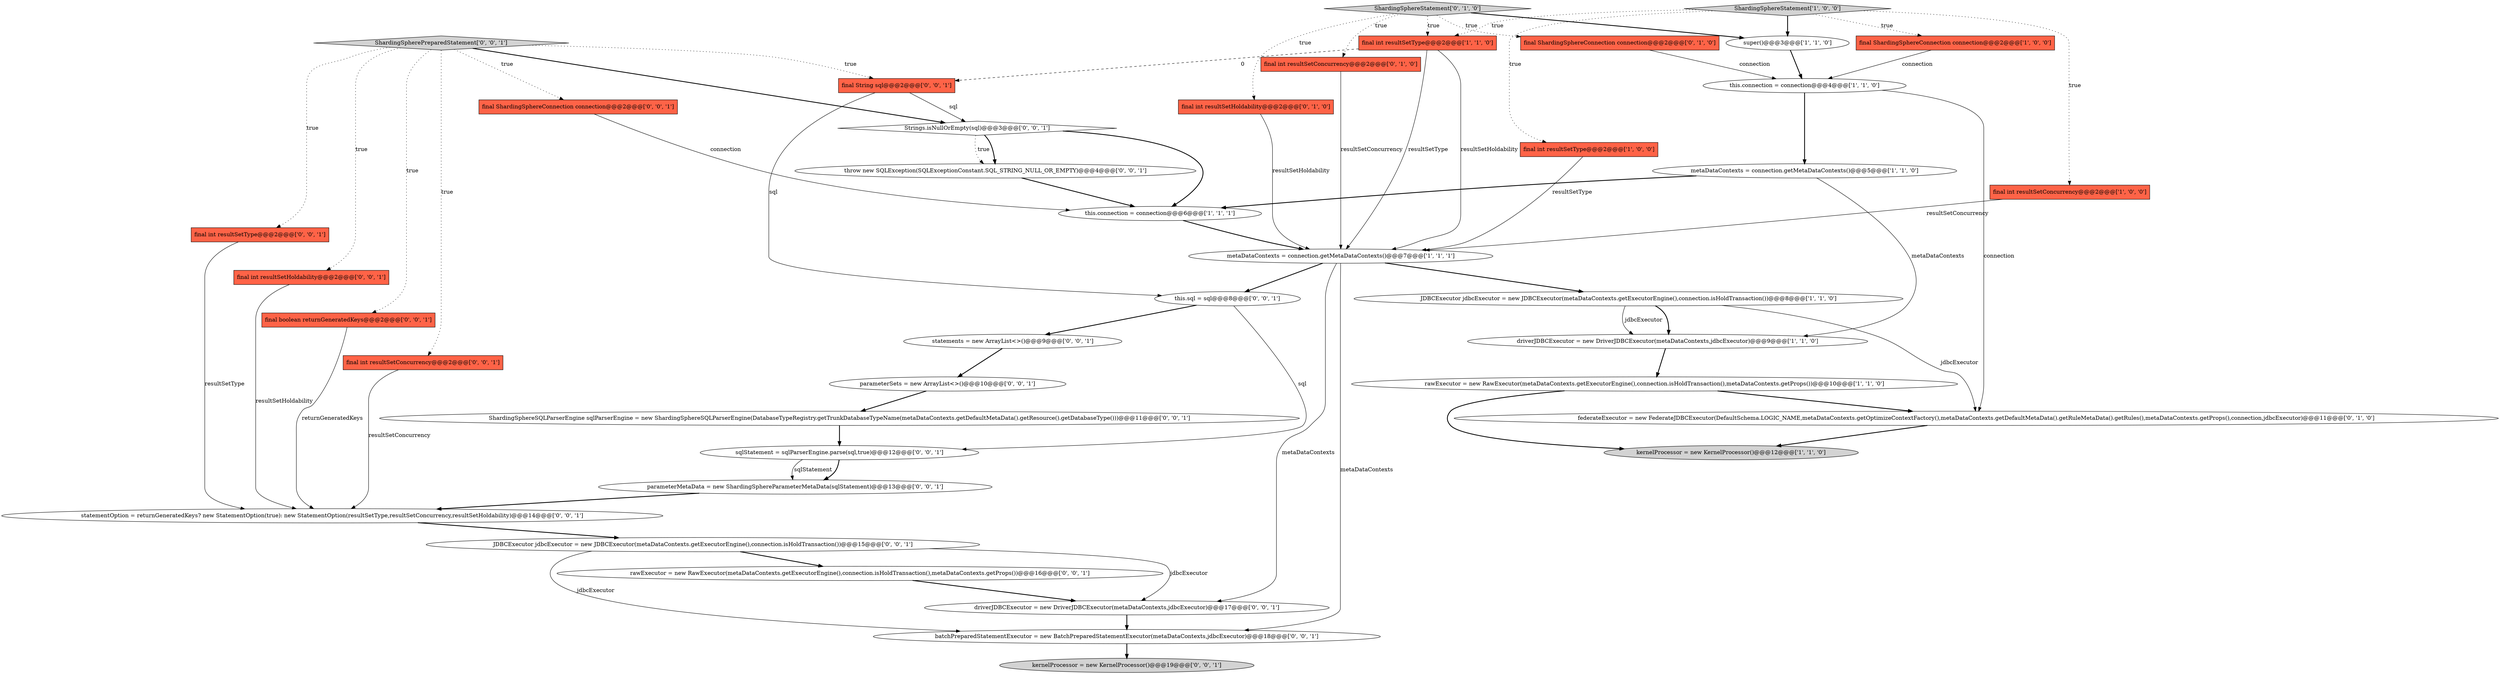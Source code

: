 digraph {
17 [style = filled, label = "final ShardingSphereConnection connection@@@2@@@['0', '1', '0']", fillcolor = tomato, shape = box image = "AAA0AAABBB2BBB"];
19 [style = filled, label = "final ShardingSphereConnection connection@@@2@@@['0', '0', '1']", fillcolor = tomato, shape = box image = "AAA0AAABBB3BBB"];
37 [style = filled, label = "batchPreparedStatementExecutor = new BatchPreparedStatementExecutor(metaDataContexts,jdbcExecutor)@@@18@@@['0', '0', '1']", fillcolor = white, shape = ellipse image = "AAA0AAABBB3BBB"];
14 [style = filled, label = "ShardingSphereStatement['0', '1', '0']", fillcolor = lightgray, shape = diamond image = "AAA0AAABBB2BBB"];
22 [style = filled, label = "this.sql = sql@@@8@@@['0', '0', '1']", fillcolor = white, shape = ellipse image = "AAA0AAABBB3BBB"];
25 [style = filled, label = "ShardingSpherePreparedStatement['0', '0', '1']", fillcolor = lightgray, shape = diamond image = "AAA0AAABBB3BBB"];
36 [style = filled, label = "sqlStatement = sqlParserEngine.parse(sql,true)@@@12@@@['0', '0', '1']", fillcolor = white, shape = ellipse image = "AAA0AAABBB3BBB"];
0 [style = filled, label = "final int resultSetType@@@2@@@['1', '0', '0']", fillcolor = tomato, shape = box image = "AAA0AAABBB1BBB"];
18 [style = filled, label = "federateExecutor = new FederateJDBCExecutor(DefaultSchema.LOGIC_NAME,metaDataContexts.getOptimizeContextFactory(),metaDataContexts.getDefaultMetaData().getRuleMetaData().getRules(),metaDataContexts.getProps(),connection,jdbcExecutor)@@@11@@@['0', '1', '0']", fillcolor = white, shape = ellipse image = "AAA1AAABBB2BBB"];
15 [style = filled, label = "final int resultSetConcurrency@@@2@@@['0', '1', '0']", fillcolor = tomato, shape = box image = "AAA0AAABBB2BBB"];
31 [style = filled, label = "parameterMetaData = new ShardingSphereParameterMetaData(sqlStatement)@@@13@@@['0', '0', '1']", fillcolor = white, shape = ellipse image = "AAA0AAABBB3BBB"];
26 [style = filled, label = "kernelProcessor = new KernelProcessor()@@@19@@@['0', '0', '1']", fillcolor = lightgray, shape = ellipse image = "AAA0AAABBB3BBB"];
28 [style = filled, label = "rawExecutor = new RawExecutor(metaDataContexts.getExecutorEngine(),connection.isHoldTransaction(),metaDataContexts.getProps())@@@16@@@['0', '0', '1']", fillcolor = white, shape = ellipse image = "AAA0AAABBB3BBB"];
23 [style = filled, label = "statements = new ArrayList<>()@@@9@@@['0', '0', '1']", fillcolor = white, shape = ellipse image = "AAA0AAABBB3BBB"];
24 [style = filled, label = "throw new SQLException(SQLExceptionConstant.SQL_STRING_NULL_OR_EMPTY)@@@4@@@['0', '0', '1']", fillcolor = white, shape = ellipse image = "AAA0AAABBB3BBB"];
5 [style = filled, label = "kernelProcessor = new KernelProcessor()@@@12@@@['1', '1', '0']", fillcolor = lightgray, shape = ellipse image = "AAA0AAABBB1BBB"];
20 [style = filled, label = "statementOption = returnGeneratedKeys? new StatementOption(true): new StatementOption(resultSetType,resultSetConcurrency,resultSetHoldability)@@@14@@@['0', '0', '1']", fillcolor = white, shape = ellipse image = "AAA0AAABBB3BBB"];
33 [style = filled, label = "JDBCExecutor jdbcExecutor = new JDBCExecutor(metaDataContexts.getExecutorEngine(),connection.isHoldTransaction())@@@15@@@['0', '0', '1']", fillcolor = white, shape = ellipse image = "AAA0AAABBB3BBB"];
13 [style = filled, label = "driverJDBCExecutor = new DriverJDBCExecutor(metaDataContexts,jdbcExecutor)@@@9@@@['1', '1', '0']", fillcolor = white, shape = ellipse image = "AAA0AAABBB1BBB"];
34 [style = filled, label = "final int resultSetType@@@2@@@['0', '0', '1']", fillcolor = tomato, shape = box image = "AAA0AAABBB3BBB"];
7 [style = filled, label = "rawExecutor = new RawExecutor(metaDataContexts.getExecutorEngine(),connection.isHoldTransaction(),metaDataContexts.getProps())@@@10@@@['1', '1', '0']", fillcolor = white, shape = ellipse image = "AAA0AAABBB1BBB"];
4 [style = filled, label = "final int resultSetConcurrency@@@2@@@['1', '0', '0']", fillcolor = tomato, shape = box image = "AAA0AAABBB1BBB"];
39 [style = filled, label = "final String sql@@@2@@@['0', '0', '1']", fillcolor = tomato, shape = box image = "AAA0AAABBB3BBB"];
30 [style = filled, label = "ShardingSphereSQLParserEngine sqlParserEngine = new ShardingSphereSQLParserEngine(DatabaseTypeRegistry.getTrunkDatabaseTypeName(metaDataContexts.getDefaultMetaData().getResource().getDatabaseType()))@@@11@@@['0', '0', '1']", fillcolor = white, shape = ellipse image = "AAA0AAABBB3BBB"];
16 [style = filled, label = "final int resultSetHoldability@@@2@@@['0', '1', '0']", fillcolor = tomato, shape = box image = "AAA0AAABBB2BBB"];
2 [style = filled, label = "this.connection = connection@@@6@@@['1', '1', '1']", fillcolor = white, shape = ellipse image = "AAA0AAABBB1BBB"];
27 [style = filled, label = "parameterSets = new ArrayList<>()@@@10@@@['0', '0', '1']", fillcolor = white, shape = ellipse image = "AAA0AAABBB3BBB"];
35 [style = filled, label = "driverJDBCExecutor = new DriverJDBCExecutor(metaDataContexts,jdbcExecutor)@@@17@@@['0', '0', '1']", fillcolor = white, shape = ellipse image = "AAA0AAABBB3BBB"];
21 [style = filled, label = "Strings.isNullOrEmpty(sql)@@@3@@@['0', '0', '1']", fillcolor = white, shape = diamond image = "AAA0AAABBB3BBB"];
8 [style = filled, label = "super()@@@3@@@['1', '1', '0']", fillcolor = white, shape = ellipse image = "AAA0AAABBB1BBB"];
3 [style = filled, label = "final ShardingSphereConnection connection@@@2@@@['1', '0', '0']", fillcolor = tomato, shape = box image = "AAA0AAABBB1BBB"];
1 [style = filled, label = "this.connection = connection@@@4@@@['1', '1', '0']", fillcolor = white, shape = ellipse image = "AAA0AAABBB1BBB"];
10 [style = filled, label = "final int resultSetType@@@2@@@['1', '1', '0']", fillcolor = tomato, shape = box image = "AAA0AAABBB1BBB"];
6 [style = filled, label = "JDBCExecutor jdbcExecutor = new JDBCExecutor(metaDataContexts.getExecutorEngine(),connection.isHoldTransaction())@@@8@@@['1', '1', '0']", fillcolor = white, shape = ellipse image = "AAA0AAABBB1BBB"];
32 [style = filled, label = "final int resultSetHoldability@@@2@@@['0', '0', '1']", fillcolor = tomato, shape = box image = "AAA0AAABBB3BBB"];
38 [style = filled, label = "final boolean returnGeneratedKeys@@@2@@@['0', '0', '1']", fillcolor = tomato, shape = box image = "AAA0AAABBB3BBB"];
11 [style = filled, label = "ShardingSphereStatement['1', '0', '0']", fillcolor = lightgray, shape = diamond image = "AAA0AAABBB1BBB"];
9 [style = filled, label = "metaDataContexts = connection.getMetaDataContexts()@@@5@@@['1', '1', '0']", fillcolor = white, shape = ellipse image = "AAA0AAABBB1BBB"];
12 [style = filled, label = "metaDataContexts = connection.getMetaDataContexts()@@@7@@@['1', '1', '1']", fillcolor = white, shape = ellipse image = "AAA0AAABBB1BBB"];
29 [style = filled, label = "final int resultSetConcurrency@@@2@@@['0', '0', '1']", fillcolor = tomato, shape = box image = "AAA0AAABBB3BBB"];
11->3 [style = dotted, label="true"];
3->1 [style = solid, label="connection"];
13->7 [style = bold, label=""];
33->37 [style = solid, label="jdbcExecutor"];
1->9 [style = bold, label=""];
28->35 [style = bold, label=""];
39->21 [style = solid, label="sql"];
12->35 [style = solid, label="metaDataContexts"];
11->10 [style = dotted, label="true"];
10->39 [style = dashed, label="0"];
24->2 [style = bold, label=""];
7->18 [style = bold, label=""];
25->29 [style = dotted, label="true"];
10->12 [style = solid, label="resultSetHoldability"];
39->22 [style = solid, label="sql"];
18->5 [style = bold, label=""];
21->24 [style = dotted, label="true"];
9->2 [style = bold, label=""];
14->16 [style = dotted, label="true"];
6->18 [style = solid, label="jdbcExecutor"];
20->33 [style = bold, label=""];
6->13 [style = bold, label=""];
34->20 [style = solid, label="resultSetType"];
11->0 [style = dotted, label="true"];
21->24 [style = bold, label=""];
6->13 [style = solid, label="jdbcExecutor"];
33->35 [style = solid, label="jdbcExecutor"];
37->26 [style = bold, label=""];
25->32 [style = dotted, label="true"];
38->20 [style = solid, label="returnGeneratedKeys"];
33->28 [style = bold, label=""];
21->2 [style = bold, label=""];
22->36 [style = solid, label="sql"];
12->22 [style = bold, label=""];
15->12 [style = solid, label="resultSetConcurrency"];
8->1 [style = bold, label=""];
9->13 [style = solid, label="metaDataContexts"];
32->20 [style = solid, label="resultSetHoldability"];
25->21 [style = bold, label=""];
19->2 [style = solid, label="connection"];
1->18 [style = solid, label="connection"];
25->34 [style = dotted, label="true"];
14->15 [style = dotted, label="true"];
11->8 [style = bold, label=""];
36->31 [style = bold, label=""];
36->31 [style = solid, label="sqlStatement"];
4->12 [style = solid, label="resultSetConcurrency"];
35->37 [style = bold, label=""];
25->19 [style = dotted, label="true"];
27->30 [style = bold, label=""];
25->38 [style = dotted, label="true"];
12->37 [style = solid, label="metaDataContexts"];
14->8 [style = bold, label=""];
31->20 [style = bold, label=""];
14->10 [style = dotted, label="true"];
25->39 [style = dotted, label="true"];
12->6 [style = bold, label=""];
7->5 [style = bold, label=""];
11->4 [style = dotted, label="true"];
17->1 [style = solid, label="connection"];
0->12 [style = solid, label="resultSetType"];
22->23 [style = bold, label=""];
10->12 [style = solid, label="resultSetType"];
30->36 [style = bold, label=""];
29->20 [style = solid, label="resultSetConcurrency"];
2->12 [style = bold, label=""];
16->12 [style = solid, label="resultSetHoldability"];
23->27 [style = bold, label=""];
14->17 [style = dotted, label="true"];
}
